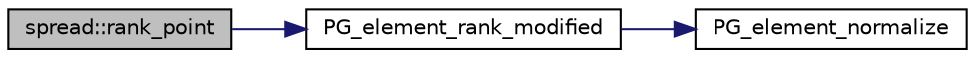 digraph "spread::rank_point"
{
  edge [fontname="Helvetica",fontsize="10",labelfontname="Helvetica",labelfontsize="10"];
  node [fontname="Helvetica",fontsize="10",shape=record];
  rankdir="LR";
  Node2746 [label="spread::rank_point",height=0.2,width=0.4,color="black", fillcolor="grey75", style="filled", fontcolor="black"];
  Node2746 -> Node2747 [color="midnightblue",fontsize="10",style="solid",fontname="Helvetica"];
  Node2747 [label="PG_element_rank_modified",height=0.2,width=0.4,color="black", fillcolor="white", style="filled",URL="$d4/d67/geometry_8h.html#a9cd1a8bf5b88a038e33862f6c2c3dd36"];
  Node2747 -> Node2748 [color="midnightblue",fontsize="10",style="solid",fontname="Helvetica"];
  Node2748 [label="PG_element_normalize",height=0.2,width=0.4,color="black", fillcolor="white", style="filled",URL="$df/de4/projective_8_c.html#a5a4c3c1158bad6bab0d786c616bd0996"];
}
